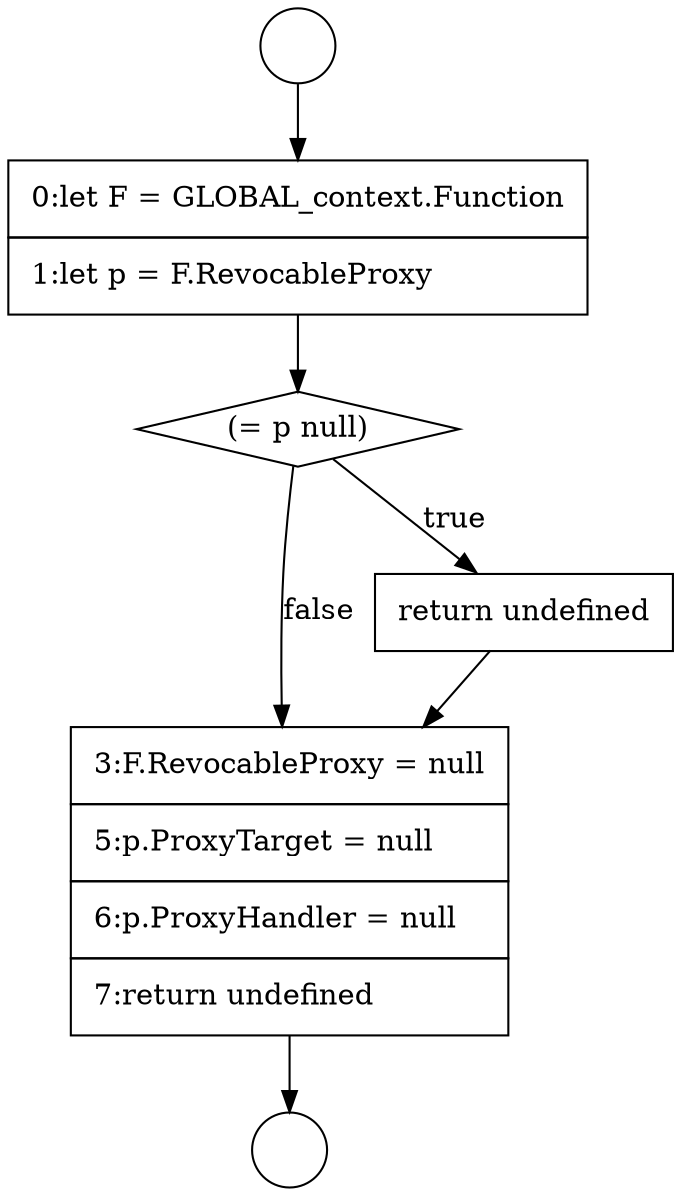 digraph {
  node18746 [shape=none, margin=0, label=<<font color="black">
    <table border="0" cellborder="1" cellspacing="0" cellpadding="10">
      <tr><td align="left">0:let F = GLOBAL_context.Function</td></tr>
      <tr><td align="left">1:let p = F.RevocableProxy</td></tr>
    </table>
  </font>> color="black" fillcolor="white" style=filled]
  node18745 [shape=circle label=" " color="black" fillcolor="white" style=filled]
  node18749 [shape=none, margin=0, label=<<font color="black">
    <table border="0" cellborder="1" cellspacing="0" cellpadding="10">
      <tr><td align="left">3:F.RevocableProxy = null</td></tr>
      <tr><td align="left">5:p.ProxyTarget = null</td></tr>
      <tr><td align="left">6:p.ProxyHandler = null</td></tr>
      <tr><td align="left">7:return undefined</td></tr>
    </table>
  </font>> color="black" fillcolor="white" style=filled]
  node18748 [shape=none, margin=0, label=<<font color="black">
    <table border="0" cellborder="1" cellspacing="0" cellpadding="10">
      <tr><td align="left">return undefined</td></tr>
    </table>
  </font>> color="black" fillcolor="white" style=filled]
  node18747 [shape=diamond, label=<<font color="black">(= p null)</font>> color="black" fillcolor="white" style=filled]
  node18744 [shape=circle label=" " color="black" fillcolor="white" style=filled]
  node18744 -> node18746 [ color="black"]
  node18749 -> node18745 [ color="black"]
  node18748 -> node18749 [ color="black"]
  node18746 -> node18747 [ color="black"]
  node18747 -> node18748 [label=<<font color="black">true</font>> color="black"]
  node18747 -> node18749 [label=<<font color="black">false</font>> color="black"]
}
